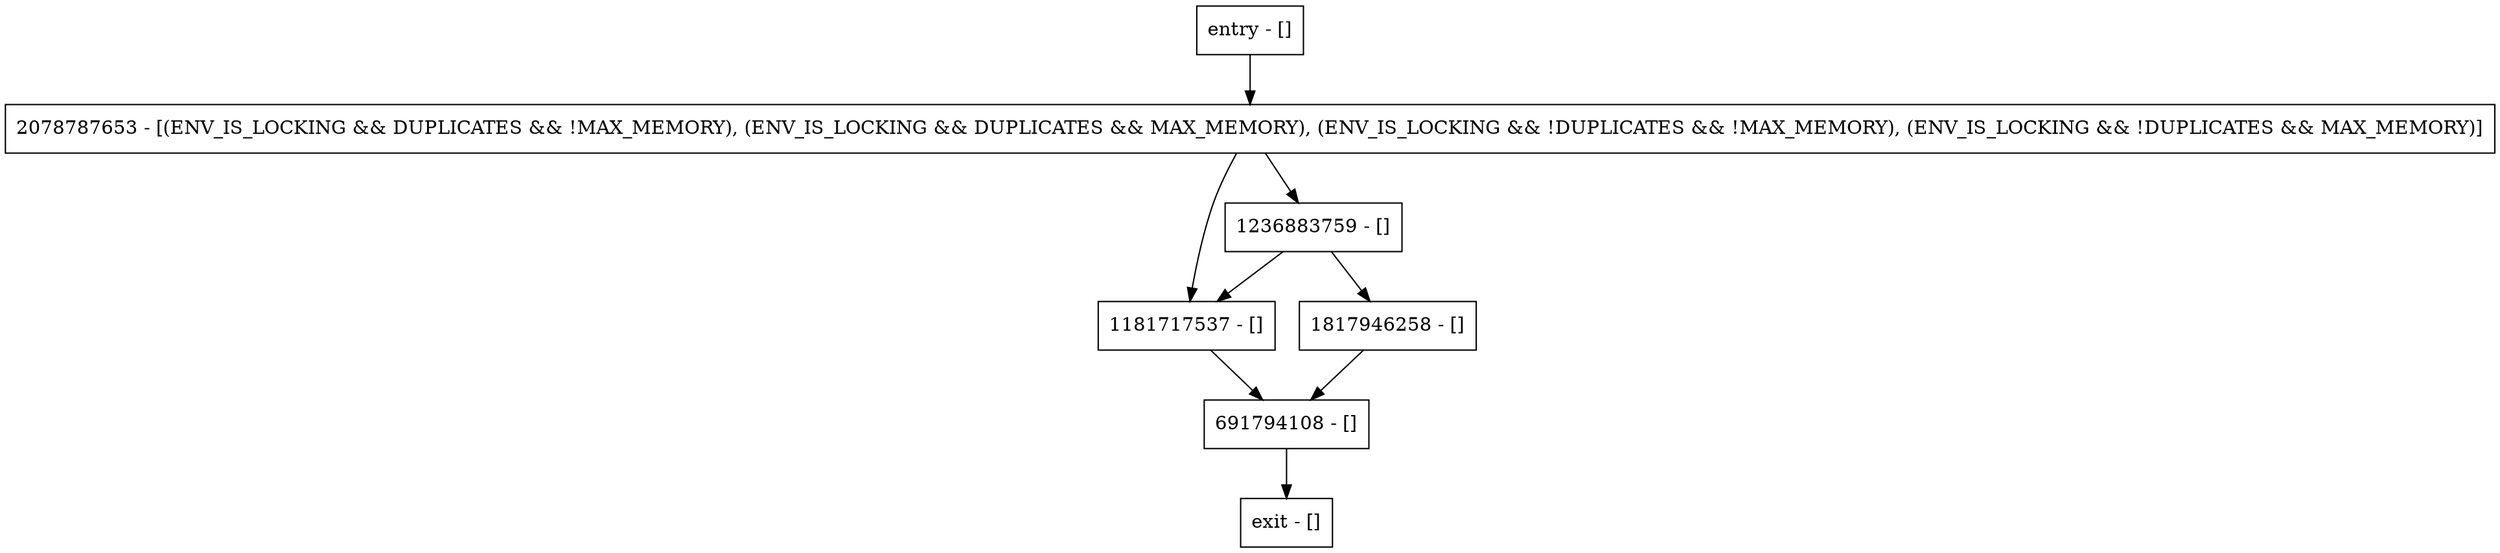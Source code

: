 digraph mustGenerateVLSN {
node [shape=record];
entry [label="entry - []"];
exit [label="exit - []"];
1181717537 [label="1181717537 - []"];
1817946258 [label="1817946258 - []"];
2078787653 [label="2078787653 - [(ENV_IS_LOCKING && DUPLICATES && !MAX_MEMORY), (ENV_IS_LOCKING && DUPLICATES && MAX_MEMORY), (ENV_IS_LOCKING && !DUPLICATES && !MAX_MEMORY), (ENV_IS_LOCKING && !DUPLICATES && MAX_MEMORY)]"];
1236883759 [label="1236883759 - []"];
691794108 [label="691794108 - []"];
entry;
exit;
entry -> 2078787653;
1181717537 -> 691794108;
1817946258 -> 691794108;
2078787653 -> 1181717537;
2078787653 -> 1236883759;
1236883759 -> 1181717537;
1236883759 -> 1817946258;
691794108 -> exit;
}
